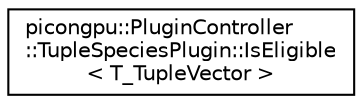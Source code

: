 digraph "Graphical Class Hierarchy"
{
 // LATEX_PDF_SIZE
  edge [fontname="Helvetica",fontsize="10",labelfontname="Helvetica",labelfontsize="10"];
  node [fontname="Helvetica",fontsize="10",shape=record];
  rankdir="LR";
  Node0 [label="picongpu::PluginController\l::TupleSpeciesPlugin::IsEligible\l\< T_TupleVector \>",height=0.2,width=0.4,color="black", fillcolor="white", style="filled",URL="$structpicongpu_1_1_plugin_controller_1_1_tuple_species_plugin_1_1_is_eligible.html",tooltip="Check the combination Species+Plugin in the Tuple."];
}
